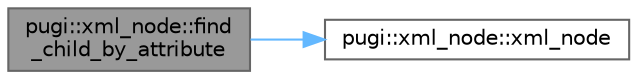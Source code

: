 digraph "pugi::xml_node::find_child_by_attribute"
{
 // INTERACTIVE_SVG=YES
 // LATEX_PDF_SIZE
  bgcolor="transparent";
  edge [fontname=Helvetica,fontsize=10,labelfontname=Helvetica,labelfontsize=10];
  node [fontname=Helvetica,fontsize=10,shape=box,height=0.2,width=0.4];
  rankdir="LR";
  Node1 [id="Node000001",label="pugi::xml_node::find\l_child_by_attribute",height=0.2,width=0.4,color="gray40", fillcolor="grey60", style="filled", fontcolor="black",tooltip=" "];
  Node1 -> Node2 [id="edge1_Node000001_Node000002",color="steelblue1",style="solid",tooltip=" "];
  Node2 [id="Node000002",label="pugi::xml_node::xml_node",height=0.2,width=0.4,color="grey40", fillcolor="white", style="filled",URL="$db/d65/classpugi_1_1xml__node.html#a36ec0eb8b399d71f6b55be0e181c69f9",tooltip=" "];
}
